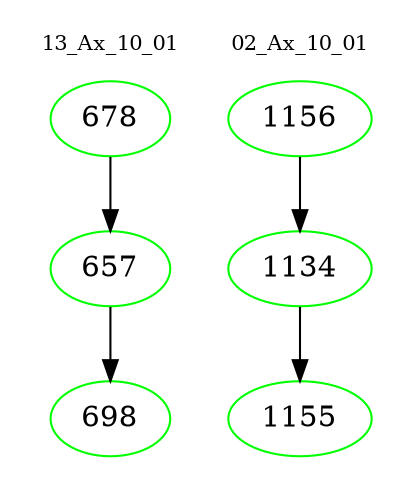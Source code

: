digraph{
subgraph cluster_0 {
color = white
label = "13_Ax_10_01";
fontsize=10;
T0_678 [label="678", color="green"]
T0_678 -> T0_657 [color="black"]
T0_657 [label="657", color="green"]
T0_657 -> T0_698 [color="black"]
T0_698 [label="698", color="green"]
}
subgraph cluster_1 {
color = white
label = "02_Ax_10_01";
fontsize=10;
T1_1156 [label="1156", color="green"]
T1_1156 -> T1_1134 [color="black"]
T1_1134 [label="1134", color="green"]
T1_1134 -> T1_1155 [color="black"]
T1_1155 [label="1155", color="green"]
}
}
